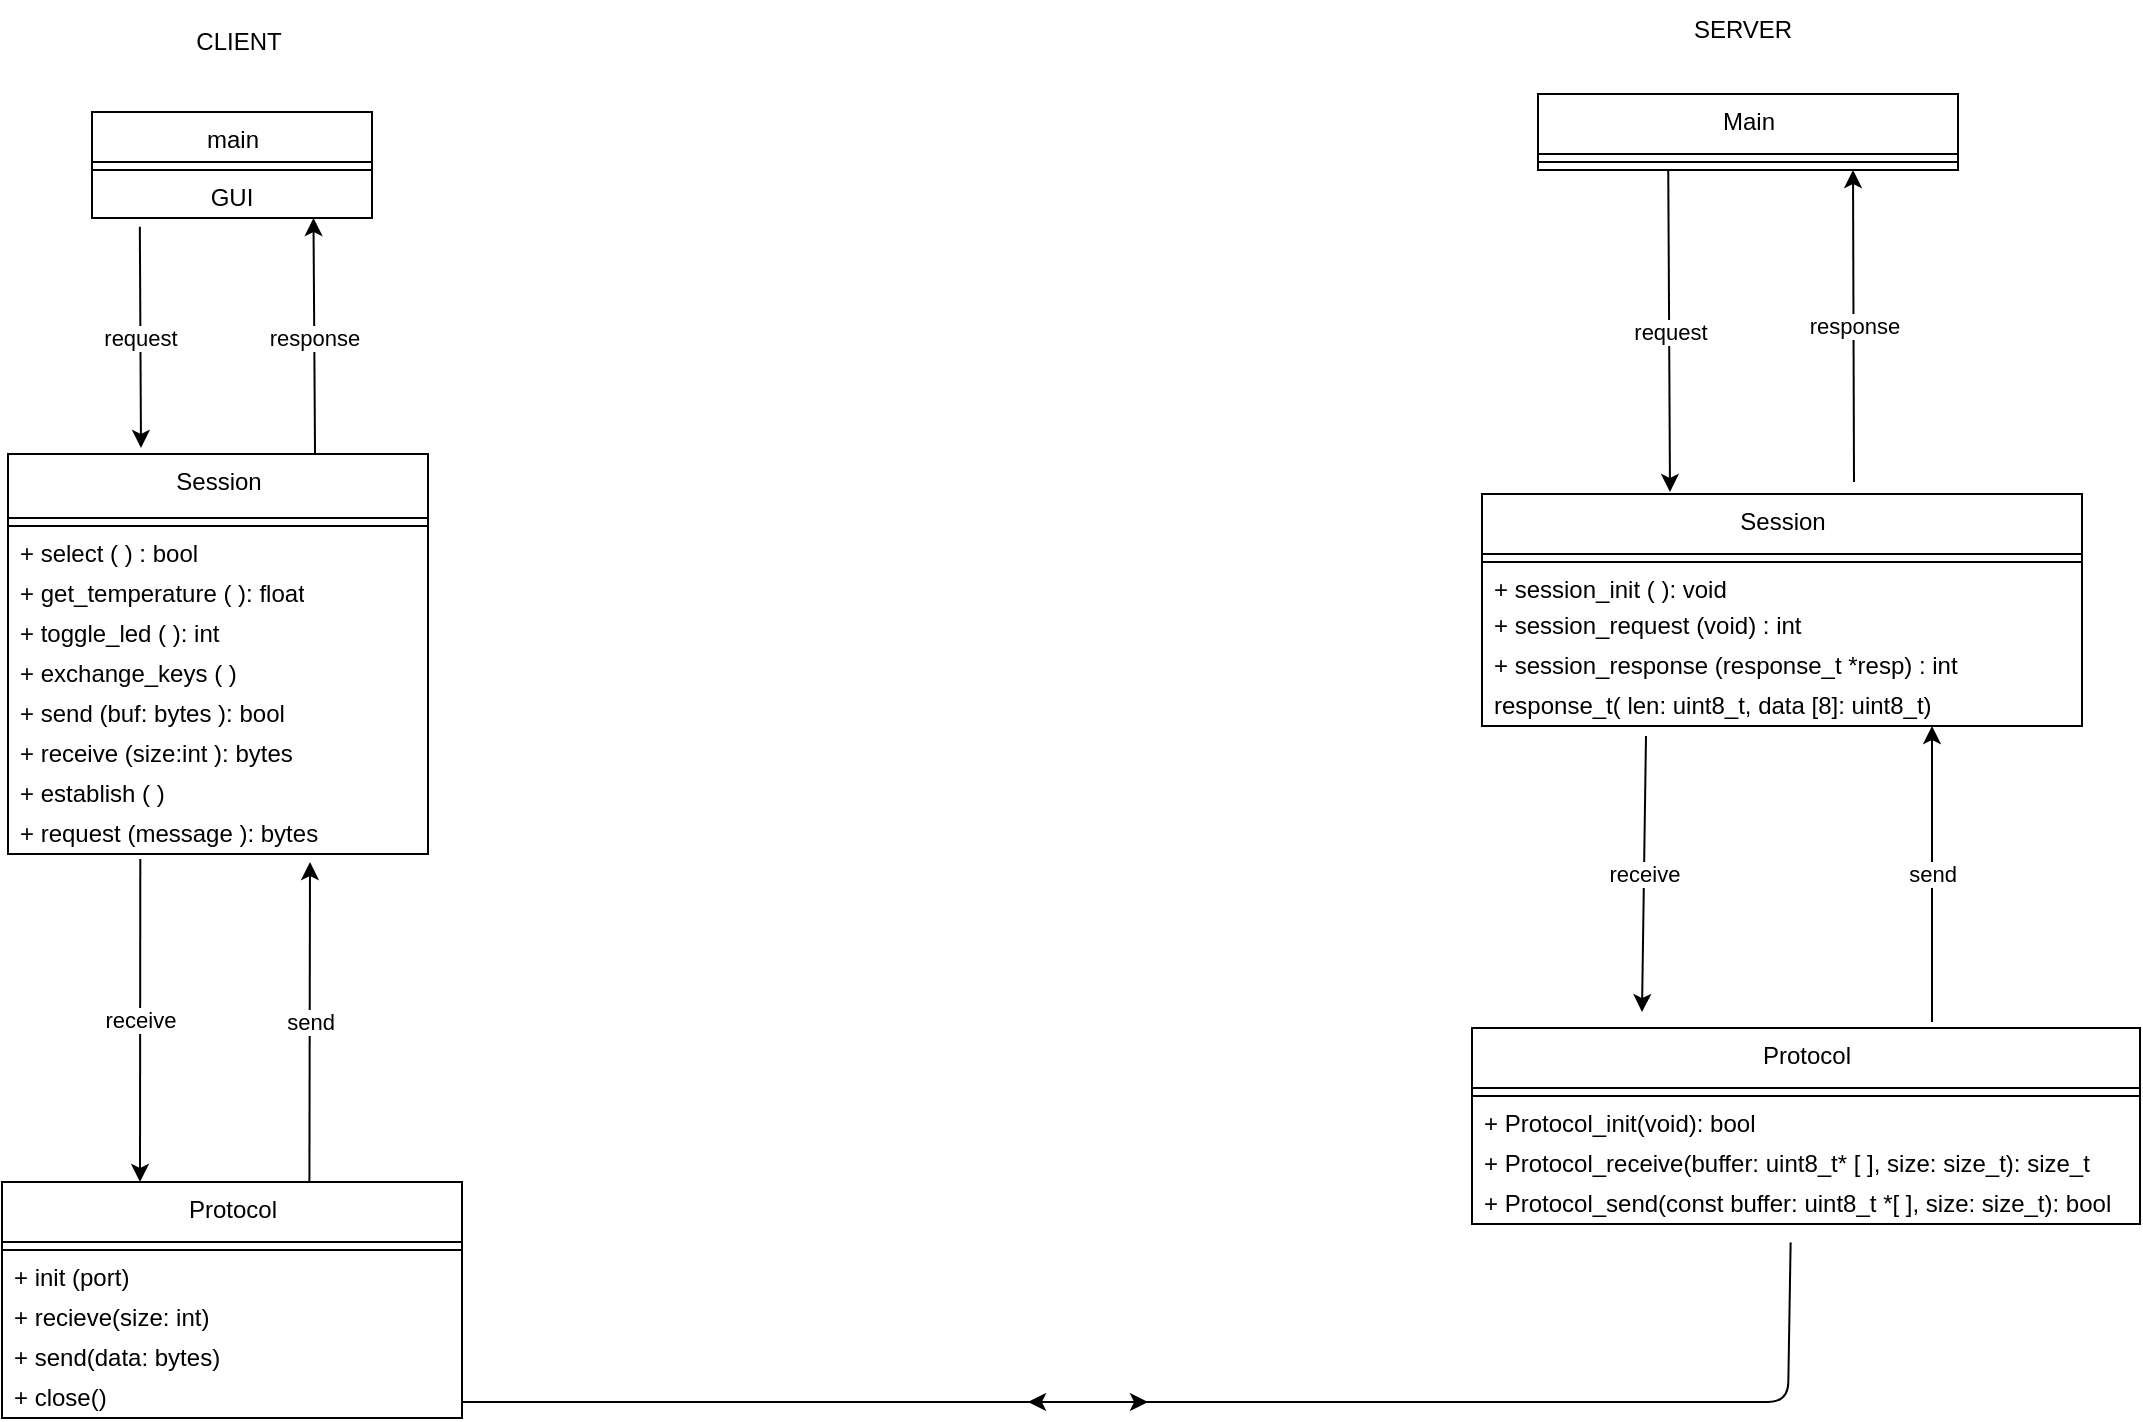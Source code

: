 <mxfile>
    <diagram id="9DT0zZ0q3fsFkLdms_j4" name="Page-1">
        <mxGraphModel dx="203" dy="383" grid="1" gridSize="10" guides="1" tooltips="1" connect="1" arrows="1" fold="1" page="1" pageScale="1" pageWidth="850" pageHeight="1100" math="0" shadow="0">
            <root>
                <mxCell id="0"/>
                <mxCell id="1" parent="0"/>
                <mxCell id="2" value="Protocol" style="swimlane;fontStyle=0;align=center;verticalAlign=top;childLayout=stackLayout;horizontal=1;startSize=30;horizontalStack=0;resizeParent=1;resizeParentMax=0;resizeLast=0;collapsible=0;marginBottom=0;html=1;" parent="1" vertex="1">
                    <mxGeometry x="1632" y="633" width="334" height="98" as="geometry"/>
                </mxCell>
                <mxCell id="3" value="" style="line;strokeWidth=1;fillColor=none;align=left;verticalAlign=middle;spacingTop=-1;spacingLeft=3;spacingRight=3;rotatable=0;labelPosition=right;points=[];portConstraint=eastwest;" parent="2" vertex="1">
                    <mxGeometry y="30" width="334" height="8" as="geometry"/>
                </mxCell>
                <mxCell id="4" value="+ Protocol_init(void): bool" style="text;html=1;strokeColor=none;fillColor=none;align=left;verticalAlign=middle;spacingLeft=4;spacingRight=4;overflow=hidden;rotatable=0;points=[[0,0.5],[1,0.5]];portConstraint=eastwest;" parent="2" vertex="1">
                    <mxGeometry y="38" width="334" height="20" as="geometry"/>
                </mxCell>
                <mxCell id="5" value="+ Protocol_receive(buffer: uint8_t* [ ], size: size_t): size_t" style="text;html=1;strokeColor=none;fillColor=none;align=left;verticalAlign=middle;spacingLeft=4;spacingRight=4;overflow=hidden;rotatable=0;points=[[0,0.5],[1,0.5]];portConstraint=eastwest;" parent="2" vertex="1">
                    <mxGeometry y="58" width="334" height="20" as="geometry"/>
                </mxCell>
                <mxCell id="6" value="+ Protocol_send(const buffer: uint8_t *[ ], size: size_t): bool" style="text;html=1;strokeColor=none;fillColor=none;align=left;verticalAlign=middle;spacingLeft=4;spacingRight=4;overflow=hidden;rotatable=0;points=[[0,0.5],[1,0.5]];portConstraint=eastwest;" parent="2" vertex="1">
                    <mxGeometry y="78" width="334" height="20" as="geometry"/>
                </mxCell>
                <mxCell id="8" value="response" style="edgeStyle=none;html=1;entryX=0.75;entryY=1;entryDx=0;entryDy=0;" parent="1" target="9" edge="1">
                    <mxGeometry relative="1" as="geometry">
                        <mxPoint x="1823" y="360" as="sourcePoint"/>
                        <Array as="points"/>
                    </mxGeometry>
                </mxCell>
                <mxCell id="9" value="Main" style="swimlane;fontStyle=0;align=center;verticalAlign=top;childLayout=stackLayout;horizontal=1;startSize=30;horizontalStack=0;resizeParent=1;resizeParentMax=0;resizeLast=0;collapsible=0;marginBottom=0;html=1;" parent="1" vertex="1">
                    <mxGeometry x="1665" y="166" width="210" height="38" as="geometry"/>
                </mxCell>
                <mxCell id="10" value="" style="line;strokeWidth=1;fillColor=none;align=left;verticalAlign=middle;spacingTop=-1;spacingLeft=3;spacingRight=3;rotatable=0;labelPosition=right;points=[];portConstraint=eastwest;" parent="9" vertex="1">
                    <mxGeometry y="30" width="210" height="8" as="geometry"/>
                </mxCell>
                <mxCell id="21" value="response" style="edgeStyle=none;html=1;entryX=0.717;entryY=1.084;entryDx=0;entryDy=0;entryPerimeter=0;exitX=0.712;exitY=0.021;exitDx=0;exitDy=0;exitPerimeter=0;" parent="1" edge="1">
                    <mxGeometry relative="1" as="geometry">
                        <mxPoint x="1053.52" y="347.68" as="sourcePoint"/>
                        <mxPoint x="1052.74" y="228.0" as="targetPoint"/>
                    </mxGeometry>
                </mxCell>
                <mxCell id="22" value="Session" style="swimlane;fontStyle=0;align=center;verticalAlign=top;childLayout=stackLayout;horizontal=1;startSize=32;horizontalStack=0;resizeParent=1;resizeParentMax=0;resizeLast=0;collapsible=0;marginBottom=0;html=1;" parent="1" vertex="1">
                    <mxGeometry x="900" y="346" width="210" height="200" as="geometry"/>
                </mxCell>
                <mxCell id="23" value="" style="line;strokeWidth=1;fillColor=none;align=left;verticalAlign=middle;spacingTop=-1;spacingLeft=3;spacingRight=3;rotatable=0;labelPosition=right;points=[];portConstraint=eastwest;" parent="22" vertex="1">
                    <mxGeometry y="32" width="210" height="8" as="geometry"/>
                </mxCell>
                <mxCell id="24" value="+ select ( ) : bool" style="text;html=1;strokeColor=none;fillColor=none;align=left;verticalAlign=middle;spacingLeft=4;spacingRight=4;overflow=hidden;rotatable=0;points=[[0,0.5],[1,0.5]];portConstraint=eastwest;" parent="22" vertex="1">
                    <mxGeometry y="40" width="210" height="20" as="geometry"/>
                </mxCell>
                <mxCell id="25" value="+ get_temperature ( ): float" style="text;html=1;strokeColor=none;fillColor=none;align=left;verticalAlign=middle;spacingLeft=4;spacingRight=4;overflow=hidden;rotatable=0;points=[[0,0.5],[1,0.5]];portConstraint=eastwest;" parent="22" vertex="1">
                    <mxGeometry y="60" width="210" height="20" as="geometry"/>
                </mxCell>
                <mxCell id="51" value="+ toggle_led ( ): int" style="text;html=1;strokeColor=none;fillColor=none;align=left;verticalAlign=middle;spacingLeft=4;spacingRight=4;overflow=hidden;rotatable=0;points=[[0,0.5],[1,0.5]];portConstraint=eastwest;" parent="22" vertex="1">
                    <mxGeometry y="80" width="210" height="20" as="geometry"/>
                </mxCell>
                <mxCell id="52" value="+ exchange_keys ( )" style="text;html=1;strokeColor=none;fillColor=none;align=left;verticalAlign=middle;spacingLeft=4;spacingRight=4;overflow=hidden;rotatable=0;points=[[0,0.5],[1,0.5]];portConstraint=eastwest;" parent="22" vertex="1">
                    <mxGeometry y="100" width="210" height="20" as="geometry"/>
                </mxCell>
                <mxCell id="53" value="+ send (buf: bytes ): bool" style="text;html=1;strokeColor=none;fillColor=none;align=left;verticalAlign=middle;spacingLeft=4;spacingRight=4;overflow=hidden;rotatable=0;points=[[0,0.5],[1,0.5]];portConstraint=eastwest;" parent="22" vertex="1">
                    <mxGeometry y="120" width="210" height="20" as="geometry"/>
                </mxCell>
                <mxCell id="63" value="+ receive (size:int ): bytes" style="text;html=1;strokeColor=none;fillColor=none;align=left;verticalAlign=middle;spacingLeft=4;spacingRight=4;overflow=hidden;rotatable=0;points=[[0,0.5],[1,0.5]];portConstraint=eastwest;" parent="22" vertex="1">
                    <mxGeometry y="140" width="210" height="20" as="geometry"/>
                </mxCell>
                <mxCell id="64" value="+ establish ( )" style="text;html=1;strokeColor=none;fillColor=none;align=left;verticalAlign=middle;spacingLeft=4;spacingRight=4;overflow=hidden;rotatable=0;points=[[0,0.5],[1,0.5]];portConstraint=eastwest;" parent="22" vertex="1">
                    <mxGeometry y="160" width="210" height="20" as="geometry"/>
                </mxCell>
                <mxCell id="65" value="+ request (message ): bytes" style="text;html=1;strokeColor=none;fillColor=none;align=left;verticalAlign=middle;spacingLeft=4;spacingRight=4;overflow=hidden;rotatable=0;points=[[0,0.5],[1,0.5]];portConstraint=eastwest;" parent="22" vertex="1">
                    <mxGeometry y="180" width="210" height="20" as="geometry"/>
                </mxCell>
                <mxCell id="26" value="send" style="edgeStyle=none;html=1;exitX=0.79;exitY=-0.041;exitDx=0;exitDy=0;exitPerimeter=0;" parent="1" edge="1">
                    <mxGeometry relative="1" as="geometry">
                        <mxPoint x="1050.7" y="710.162" as="sourcePoint"/>
                        <mxPoint x="1051" y="550" as="targetPoint"/>
                    </mxGeometry>
                </mxCell>
                <mxCell id="27" value="Protocol" style="swimlane;fontStyle=0;align=center;verticalAlign=top;childLayout=stackLayout;horizontal=1;startSize=30;horizontalStack=0;resizeParent=1;resizeParentMax=0;resizeLast=0;collapsible=0;marginBottom=0;html=1;" parent="1" vertex="1">
                    <mxGeometry x="897" y="710" width="230" height="118" as="geometry"/>
                </mxCell>
                <mxCell id="28" value="" style="line;strokeWidth=1;fillColor=none;align=left;verticalAlign=middle;spacingTop=-1;spacingLeft=3;spacingRight=3;rotatable=0;labelPosition=right;points=[];portConstraint=eastwest;" parent="27" vertex="1">
                    <mxGeometry y="30" width="230" height="8" as="geometry"/>
                </mxCell>
                <mxCell id="29" value="+ init (port)" style="text;html=1;strokeColor=none;fillColor=none;align=left;verticalAlign=middle;spacingLeft=4;spacingRight=4;overflow=hidden;rotatable=0;points=[[0,0.5],[1,0.5]];portConstraint=eastwest;" parent="27" vertex="1">
                    <mxGeometry y="38" width="230" height="20" as="geometry"/>
                </mxCell>
                <mxCell id="30" value="+ recieve(size: int)" style="text;html=1;strokeColor=none;fillColor=none;align=left;verticalAlign=middle;spacingLeft=4;spacingRight=4;overflow=hidden;rotatable=0;points=[[0,0.5],[1,0.5]];portConstraint=eastwest;" parent="27" vertex="1">
                    <mxGeometry y="58" width="230" height="20" as="geometry"/>
                </mxCell>
                <mxCell id="31" value="+ send(data: bytes)" style="text;html=1;strokeColor=none;fillColor=none;align=left;verticalAlign=middle;spacingLeft=4;spacingRight=4;overflow=hidden;rotatable=0;points=[[0,0.5],[1,0.5]];portConstraint=eastwest;" parent="27" vertex="1">
                    <mxGeometry y="78" width="230" height="20" as="geometry"/>
                </mxCell>
                <mxCell id="50" value="+ close()" style="text;html=1;strokeColor=none;fillColor=none;align=left;verticalAlign=middle;spacingLeft=4;spacingRight=4;overflow=hidden;rotatable=0;points=[[0,0.5],[1,0.5]];portConstraint=eastwest;" parent="27" vertex="1">
                    <mxGeometry y="98" width="230" height="20" as="geometry"/>
                </mxCell>
                <mxCell id="32" value="receive" style="edgeStyle=none;html=1;exitX=0.25;exitY=1;exitDx=0;exitDy=0;" parent="1" edge="1">
                    <mxGeometry relative="1" as="geometry">
                        <mxPoint x="1719" y="487" as="sourcePoint"/>
                        <mxPoint x="1717" y="625" as="targetPoint"/>
                        <Array as="points"/>
                    </mxGeometry>
                </mxCell>
                <mxCell id="33" value="send" style="edgeStyle=none;html=1;entryX=0.75;entryY=1;entryDx=0;entryDy=0;" parent="1" target="34" edge="1">
                    <mxGeometry relative="1" as="geometry">
                        <mxPoint x="1862" y="630" as="sourcePoint"/>
                        <Array as="points"/>
                    </mxGeometry>
                </mxCell>
                <mxCell id="34" value="Session" style="swimlane;fontStyle=0;align=center;verticalAlign=top;childLayout=stackLayout;horizontal=1;startSize=30;horizontalStack=0;resizeParent=1;resizeParentMax=0;resizeLast=0;collapsible=0;marginBottom=0;html=1;" parent="1" vertex="1">
                    <mxGeometry x="1637" y="366" width="300" height="116" as="geometry"/>
                </mxCell>
                <mxCell id="39" value="" style="line;strokeWidth=1;fillColor=none;align=left;verticalAlign=middle;spacingTop=-1;spacingLeft=3;spacingRight=3;rotatable=0;labelPosition=right;points=[];portConstraint=eastwest;" parent="34" vertex="1">
                    <mxGeometry y="30" width="300" height="8" as="geometry"/>
                </mxCell>
                <mxCell id="40" value="+ session_init ( ): void" style="text;html=1;strokeColor=none;fillColor=none;align=left;verticalAlign=middle;spacingLeft=4;spacingRight=4;overflow=hidden;rotatable=0;points=[[0,0.5],[1,0.5]];portConstraint=eastwest;" parent="34" vertex="1">
                    <mxGeometry y="38" width="300" height="18" as="geometry"/>
                </mxCell>
                <mxCell id="41" value="+ session_request (void) : int" style="text;html=1;strokeColor=none;fillColor=none;align=left;verticalAlign=middle;spacingLeft=4;spacingRight=4;overflow=hidden;rotatable=0;points=[[0,0.5],[1,0.5]];portConstraint=eastwest;" parent="34" vertex="1">
                    <mxGeometry y="56" width="300" height="20" as="geometry"/>
                </mxCell>
                <mxCell id="66" value="+ session_response (response_t *resp) : int" style="text;html=1;strokeColor=none;fillColor=none;align=left;verticalAlign=middle;spacingLeft=4;spacingRight=4;overflow=hidden;rotatable=0;points=[[0,0.5],[1,0.5]];portConstraint=eastwest;" parent="34" vertex="1">
                    <mxGeometry y="76" width="300" height="20" as="geometry"/>
                </mxCell>
                <mxCell id="67" value="response_t( len: uint8_t, data [8]: uint8_t)" style="text;html=1;strokeColor=none;fillColor=none;align=left;verticalAlign=middle;spacingLeft=4;spacingRight=4;overflow=hidden;rotatable=0;points=[[0,0.5],[1,0.5]];portConstraint=eastwest;" parent="34" vertex="1">
                    <mxGeometry y="96" width="300" height="20" as="geometry"/>
                </mxCell>
                <mxCell id="43" value="request" style="edgeStyle=none;html=1;exitX=0.119;exitY=1.109;exitDx=0;exitDy=0;exitPerimeter=0;" parent="1" edge="1">
                    <mxGeometry relative="1" as="geometry">
                        <mxPoint x="1730.13" y="204.18" as="sourcePoint"/>
                        <mxPoint x="1731" y="365" as="targetPoint"/>
                    </mxGeometry>
                </mxCell>
                <mxCell id="45" value="main" style="swimlane;fontStyle=0;align=center;verticalAlign=top;childLayout=stackLayout;horizontal=1;startSize=25;horizontalStack=0;resizeParent=1;resizeParentMax=0;resizeLast=0;collapsible=0;marginBottom=0;html=1;" parent="1" vertex="1">
                    <mxGeometry x="942" y="175" width="140" height="53" as="geometry"/>
                </mxCell>
                <mxCell id="46" value="" style="line;strokeWidth=1;fillColor=none;align=left;verticalAlign=middle;spacingTop=-1;spacingLeft=3;spacingRight=3;rotatable=0;labelPosition=right;points=[];portConstraint=eastwest;" parent="45" vertex="1">
                    <mxGeometry y="25" width="140" height="8" as="geometry"/>
                </mxCell>
                <mxCell id="47" value="GUI" style="text;html=1;strokeColor=none;fillColor=none;align=center;verticalAlign=middle;spacingLeft=4;spacingRight=4;overflow=hidden;rotatable=0;points=[[0,0.5],[1,0.5]];portConstraint=eastwest;" parent="45" vertex="1">
                    <mxGeometry y="33" width="140" height="20" as="geometry"/>
                </mxCell>
                <mxCell id="48" value="request" style="edgeStyle=none;html=1;exitX=0.236;exitY=0.917;exitDx=0;exitDy=0;entryX=0.25;entryY=0;entryDx=0;entryDy=0;exitPerimeter=0;" parent="1" edge="1">
                    <mxGeometry relative="1" as="geometry">
                        <mxPoint x="965.92" y="232.34" as="sourcePoint"/>
                        <mxPoint x="966.5" y="343" as="targetPoint"/>
                    </mxGeometry>
                </mxCell>
                <mxCell id="49" value="receive" style="edgeStyle=none;html=1;exitX=0.315;exitY=1.126;exitDx=0;exitDy=0;exitPerimeter=0;" parent="1" source="65" edge="1">
                    <mxGeometry relative="1" as="geometry">
                        <mxPoint x="965.83" y="606.84" as="sourcePoint"/>
                        <mxPoint x="966" y="710" as="targetPoint"/>
                    </mxGeometry>
                </mxCell>
                <mxCell id="70" value="CLIENT" style="text;html=1;align=center;verticalAlign=middle;resizable=0;points=[];autosize=1;strokeColor=none;fillColor=none;" vertex="1" parent="1">
                    <mxGeometry x="980" y="125" width="70" height="30" as="geometry"/>
                </mxCell>
                <mxCell id="71" value="SERVER" style="text;html=1;align=center;verticalAlign=middle;resizable=0;points=[];autosize=1;strokeColor=none;fillColor=none;" vertex="1" parent="1">
                    <mxGeometry x="1732" y="119" width="70" height="30" as="geometry"/>
                </mxCell>
                <mxCell id="72" style="edgeStyle=elbowEdgeStyle;html=1;exitX=1;exitY=0.901;exitDx=0;exitDy=0;exitPerimeter=0;" edge="1" parent="1">
                    <mxGeometry relative="1" as="geometry">
                        <mxPoint x="1470" y="820" as="targetPoint"/>
                        <mxPoint x="1127" y="820.02" as="sourcePoint"/>
                        <Array as="points">
                            <mxPoint x="1280" y="814"/>
                        </Array>
                    </mxGeometry>
                </mxCell>
                <mxCell id="77" value="" style="endArrow=classic;html=1;elbow=vertical;exitX=0.477;exitY=1.459;exitDx=0;exitDy=0;exitPerimeter=0;" edge="1" parent="1" source="6">
                    <mxGeometry width="50" height="50" relative="1" as="geometry">
                        <mxPoint x="1780" y="732" as="sourcePoint"/>
                        <mxPoint x="1410" y="820" as="targetPoint"/>
                        <Array as="points">
                            <mxPoint x="1790" y="820"/>
                        </Array>
                    </mxGeometry>
                </mxCell>
            </root>
        </mxGraphModel>
    </diagram>
</mxfile>
